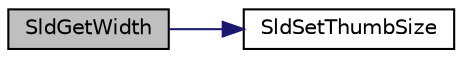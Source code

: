 digraph "SldGetWidth"
{
  edge [fontname="Helvetica",fontsize="10",labelfontname="Helvetica",labelfontsize="10"];
  node [fontname="Helvetica",fontsize="10",shape=record];
  rankdir="LR";
  Node1 [label="SldGetWidth",height=0.2,width=0.4,color="black", fillcolor="grey75", style="filled", fontcolor="black"];
  Node1 -> Node2 [color="midnightblue",fontsize="10",style="solid",fontname="Helvetica"];
  Node2 [label="SldSetThumbSize",height=0.2,width=0.4,color="black", fillcolor="white", style="filled",URL="$_slider_8c.html#a9a532a5105efa2f6fb185f2635d46fa5"];
}
